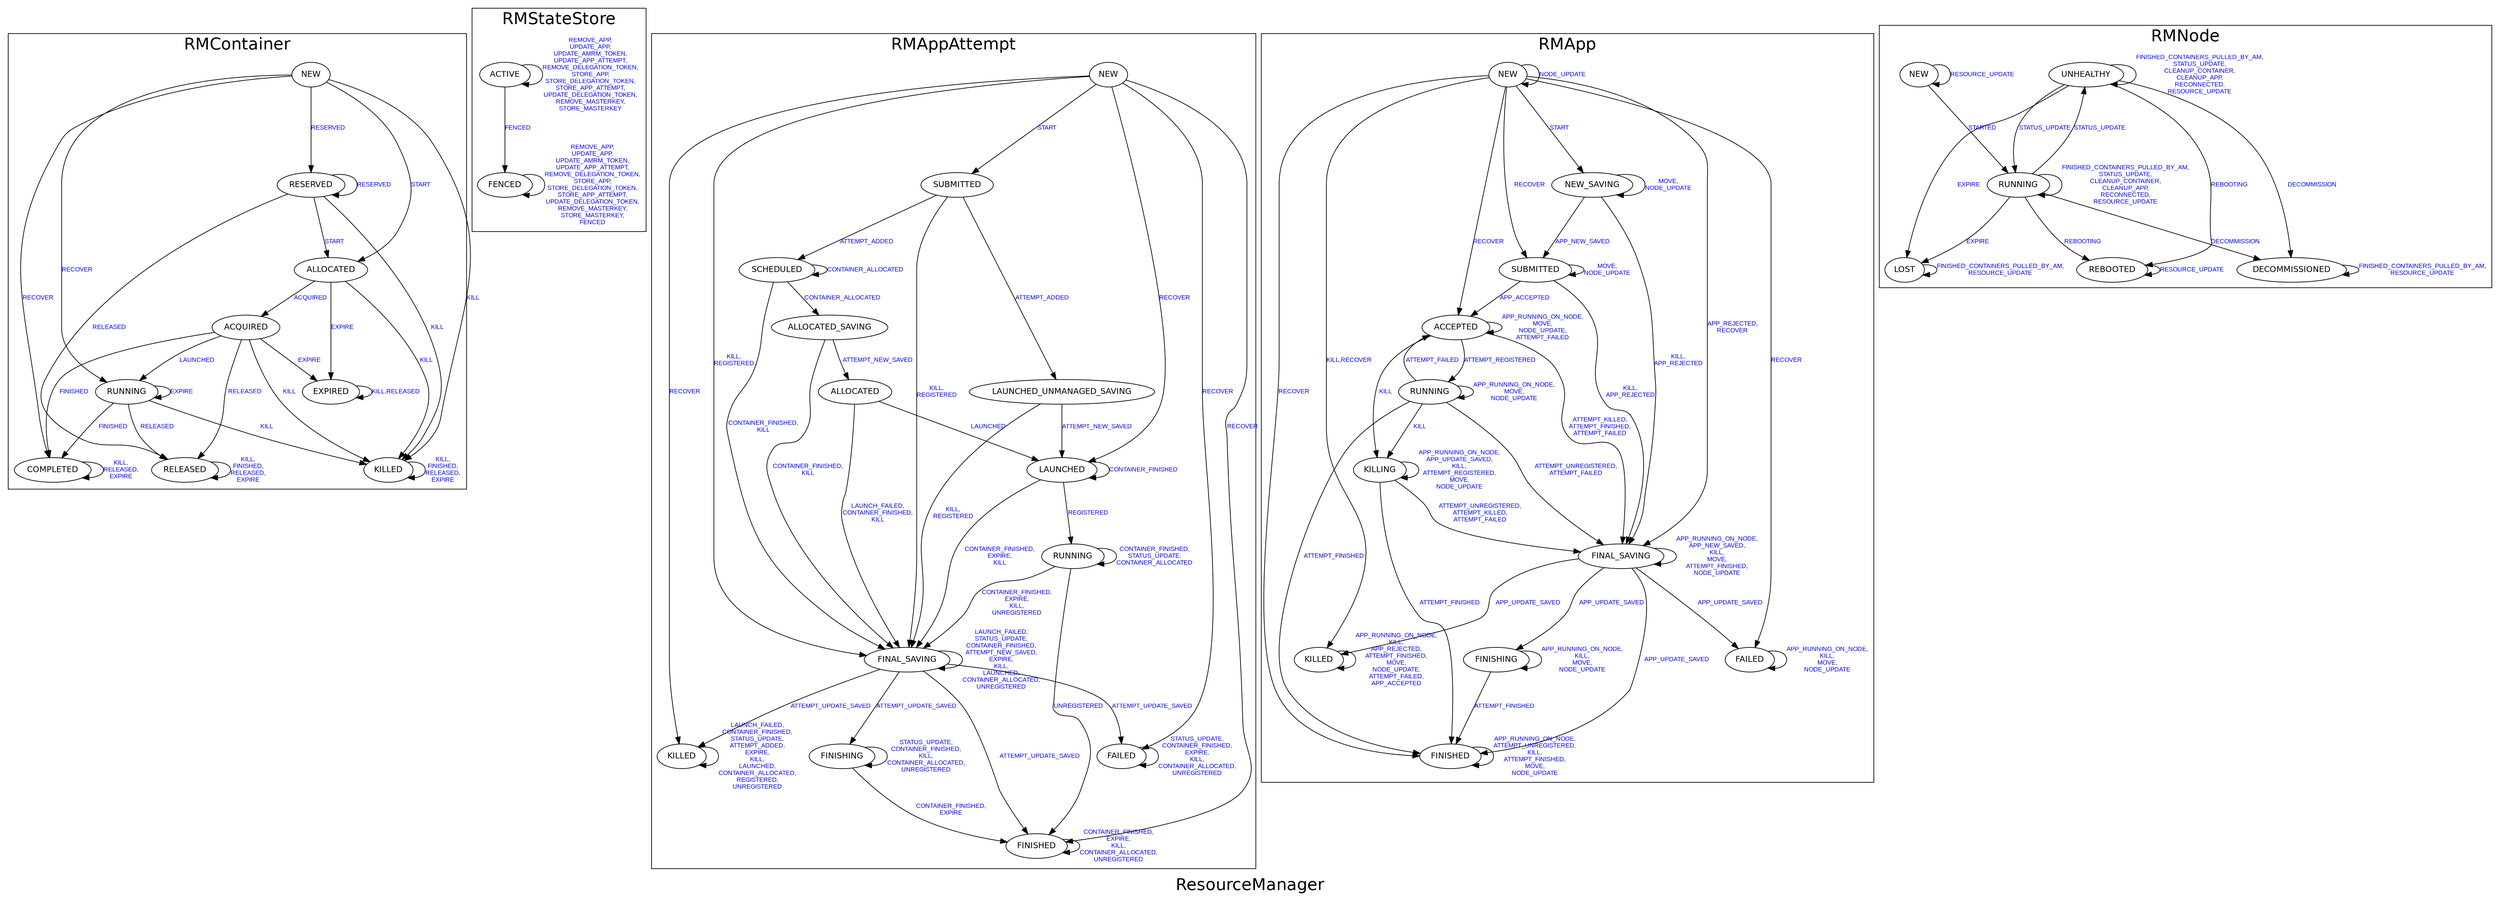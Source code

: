 digraph ResourceManager {
graph [ label="ResourceManager", fontsize=24, fontname=Helvetica];
node [fontsize=12, fontname=Helvetica];
edge [fontsize=9, fontcolor=blue, fontname=Arial];
subgraph cluster_RMContainer {
label="RMContainer"
  "RMContainer.RUNNING" [ label = RUNNING ];
  "RMContainer.RUNNING" -> "RMContainer.KILLED" [ label = "KILL" ];
  "RMContainer.RUNNING" -> "RMContainer.COMPLETED" [ label = "FINISHED" ];
  "RMContainer.RUNNING" -> "RMContainer.RELEASED" [ label = "RELEASED" ];
  "RMContainer.RUNNING" -> "RMContainer.RUNNING" [ label = "EXPIRE" ];
  "RMContainer.COMPLETED" [ label = COMPLETED ];
  "RMContainer.COMPLETED" -> "RMContainer.COMPLETED" [ label = "KILL,\nRELEASED,\nEXPIRE" ];
  "RMContainer.ALLOCATED" [ label = ALLOCATED ];
  "RMContainer.ALLOCATED" -> "RMContainer.KILLED" [ label = "KILL" ];
  "RMContainer.ALLOCATED" -> "RMContainer.ACQUIRED" [ label = "ACQUIRED" ];
  "RMContainer.ALLOCATED" -> "RMContainer.EXPIRED" [ label = "EXPIRE" ];
  "RMContainer.ACQUIRED" [ label = ACQUIRED ];
  "RMContainer.ACQUIRED" -> "RMContainer.KILLED" [ label = "KILL" ];
  "RMContainer.ACQUIRED" -> "RMContainer.COMPLETED" [ label = "FINISHED" ];
  "RMContainer.ACQUIRED" -> "RMContainer.RUNNING" [ label = "LAUNCHED" ];
  "RMContainer.ACQUIRED" -> "RMContainer.RELEASED" [ label = "RELEASED" ];
  "RMContainer.ACQUIRED" -> "RMContainer.EXPIRED" [ label = "EXPIRE" ];
  "RMContainer.KILLED" [ label = KILLED ];
  "RMContainer.KILLED" -> "RMContainer.KILLED" [ label = "KILL,\nFINISHED,\nRELEASED,\nEXPIRE" ];
  "RMContainer.RESERVED" [ label = RESERVED ];
  "RMContainer.RESERVED" -> "RMContainer.KILLED" [ label = "KILL" ];
  "RMContainer.RESERVED" -> "RMContainer.RESERVED" [ label = "RESERVED" ];
  "RMContainer.RESERVED" -> "RMContainer.ALLOCATED" [ label = "START" ];
  "RMContainer.RESERVED" -> "RMContainer.RELEASED" [ label = "RELEASED" ];
  "RMContainer.EXPIRED" [ label = EXPIRED ];
  "RMContainer.EXPIRED" -> "RMContainer.EXPIRED" [ label = "KILL,RELEASED" ];
  "RMContainer.NEW" [ label = NEW ];
  "RMContainer.NEW" -> "RMContainer.KILLED" [ label = "KILL" ];
  "RMContainer.NEW" -> "RMContainer.RESERVED" [ label = "RESERVED" ];
  "RMContainer.NEW" -> "RMContainer.ALLOCATED" [ label = "START" ];
  "RMContainer.NEW" -> "RMContainer.RUNNING" [ label = "RECOVER" ];
  "RMContainer.NEW" -> "RMContainer.COMPLETED" [ label = "RECOVER" ];
  "RMContainer.RELEASED" [ label = RELEASED ];
  "RMContainer.RELEASED" -> "RMContainer.RELEASED" [ label = "KILL,\nFINISHED,\nRELEASED,\nEXPIRE" ];
}

subgraph cluster_RMStateStore {
label="RMStateStore"
  "RMStateStore.ACTIVE" [ label = ACTIVE ];
  "RMStateStore.ACTIVE" -> "RMStateStore.ACTIVE" [ label = "REMOVE_APP,\nUPDATE_APP,\nUPDATE_AMRM_TOKEN,\nUPDATE_APP_ATTEMPT,\nREMOVE_DELEGATION_TOKEN,\nSTORE_APP,\nSTORE_DELEGATION_TOKEN,\nSTORE_APP_ATTEMPT,\nUPDATE_DELEGATION_TOKEN,\nREMOVE_MASTERKEY,\nSTORE_MASTERKEY" ];
  "RMStateStore.ACTIVE" -> "RMStateStore.FENCED" [ label = "FENCED" ];
  "RMStateStore.FENCED" [ label = FENCED ];
  "RMStateStore.FENCED" -> "RMStateStore.FENCED" [ label = "REMOVE_APP,\nUPDATE_APP,\nUPDATE_AMRM_TOKEN,\nUPDATE_APP_ATTEMPT,\nREMOVE_DELEGATION_TOKEN,\nSTORE_APP,\nSTORE_DELEGATION_TOKEN,\nSTORE_APP_ATTEMPT,\nUPDATE_DELEGATION_TOKEN,\nREMOVE_MASTERKEY,\nSTORE_MASTERKEY,\nFENCED" ];
}

subgraph cluster_RMAppAttempt {
label="RMAppAttempt"
  "RMAppAttempt.LAUNCHED" [ label = LAUNCHED ];
  "RMAppAttempt.LAUNCHED" -> "RMAppAttempt.LAUNCHED" [ label = "CONTAINER_FINISHED" ];
  "RMAppAttempt.LAUNCHED" -> "RMAppAttempt.FINAL_SAVING" [ label = "CONTAINER_FINISHED,\nEXPIRE,\nKILL" ];
  "RMAppAttempt.LAUNCHED" -> "RMAppAttempt.RUNNING" [ label = "REGISTERED" ];
  "RMAppAttempt.SCHEDULED" [ label = SCHEDULED ];
  "RMAppAttempt.SCHEDULED" -> "RMAppAttempt.FINAL_SAVING" [ label = "CONTAINER_FINISHED,\nKILL" ];
  "RMAppAttempt.SCHEDULED" -> "RMAppAttempt.SCHEDULED" [ label = "CONTAINER_ALLOCATED" ];
  "RMAppAttempt.SCHEDULED" -> "RMAppAttempt.ALLOCATED_SAVING" [ label = "CONTAINER_ALLOCATED" ];
  "RMAppAttempt.SUBMITTED" [ label = SUBMITTED ];
  "RMAppAttempt.SUBMITTED" -> "RMAppAttempt.SCHEDULED" [ label = "ATTEMPT_ADDED" ];
  "RMAppAttempt.SUBMITTED" -> "RMAppAttempt.LAUNCHED_UNMANAGED_SAVING" [ label = "ATTEMPT_ADDED" ];
  "RMAppAttempt.SUBMITTED" -> "RMAppAttempt.FINAL_SAVING" [ label = "KILL,\nREGISTERED" ];
  "RMAppAttempt.NEW" [ label = NEW ];
  "RMAppAttempt.NEW" -> "RMAppAttempt.LAUNCHED" [ label = "RECOVER" ];
  "RMAppAttempt.NEW" -> "RMAppAttempt.FAILED" [ label = "RECOVER" ];
  "RMAppAttempt.NEW" -> "RMAppAttempt.FINISHED" [ label = "RECOVER" ];
  "RMAppAttempt.NEW" -> "RMAppAttempt.KILLED" [ label = "RECOVER" ];
  "RMAppAttempt.NEW" -> "RMAppAttempt.SUBMITTED" [ label = "START" ];
  "RMAppAttempt.NEW" -> "RMAppAttempt.FINAL_SAVING" [ label = "KILL,\nREGISTERED" ];
  "RMAppAttempt.LAUNCHED_UNMANAGED_SAVING" [ label = LAUNCHED_UNMANAGED_SAVING ];
  "RMAppAttempt.LAUNCHED_UNMANAGED_SAVING" -> "RMAppAttempt.LAUNCHED" [ label = "ATTEMPT_NEW_SAVED" ];
  "RMAppAttempt.LAUNCHED_UNMANAGED_SAVING" -> "RMAppAttempt.FINAL_SAVING" [ label = "KILL,\nREGISTERED" ];
  "RMAppAttempt.ALLOCATED_SAVING" [ label = ALLOCATED_SAVING ];
  "RMAppAttempt.ALLOCATED_SAVING" -> "RMAppAttempt.FINAL_SAVING" [ label = "CONTAINER_FINISHED,\nKILL" ];
  "RMAppAttempt.ALLOCATED_SAVING" -> "RMAppAttempt.ALLOCATED" [ label = "ATTEMPT_NEW_SAVED" ];
  "RMAppAttempt.FINISHING" [ label = FINISHING ];
  "RMAppAttempt.FINISHING" -> "RMAppAttempt.FINISHING" [ label = "STATUS_UPDATE,\nCONTAINER_FINISHED,\nKILL,\nCONTAINER_ALLOCATED,\nUNREGISTERED" ];
  "RMAppAttempt.FINISHING" -> "RMAppAttempt.FINISHED" [ label = "CONTAINER_FINISHED,\nEXPIRE" ];
  "RMAppAttempt.RUNNING" [ label = RUNNING ];
  "RMAppAttempt.RUNNING" -> "RMAppAttempt.RUNNING" [ label = "CONTAINER_FINISHED,\nSTATUS_UPDATE,\nCONTAINER_ALLOCATED" ];
  "RMAppAttempt.RUNNING" -> "RMAppAttempt.FINAL_SAVING" [ label = "CONTAINER_FINISHED,\nEXPIRE,\nKILL,\nUNREGISTERED" ];
  "RMAppAttempt.RUNNING" -> "RMAppAttempt.FINISHED" [ label = "UNREGISTERED" ];
  "RMAppAttempt.FAILED" [ label = FAILED ];
  "RMAppAttempt.FAILED" -> "RMAppAttempt.FAILED" [ label = "STATUS_UPDATE,\nCONTAINER_FINISHED,\nEXPIRE,\nKILL,\nCONTAINER_ALLOCATED,\nUNREGISTERED" ];
  "RMAppAttempt.FINAL_SAVING" [ label = FINAL_SAVING ];
  "RMAppAttempt.FINAL_SAVING" -> "RMAppAttempt.FINAL_SAVING" [ label = "LAUNCH_FAILED,\nSTATUS_UPDATE,\nCONTAINER_FINISHED,\nATTEMPT_NEW_SAVED,\nEXPIRE,\nKILL,\nLAUNCHED,\nCONTAINER_ALLOCATED,\nUNREGISTERED" ];
  "RMAppAttempt.FINAL_SAVING" -> "RMAppAttempt.FAILED" [ label = "ATTEMPT_UPDATE_SAVED" ];
  "RMAppAttempt.FINAL_SAVING" -> "RMAppAttempt.FINISHING" [ label = "ATTEMPT_UPDATE_SAVED" ];
  "RMAppAttempt.FINAL_SAVING" -> "RMAppAttempt.FINISHED" [ label = "ATTEMPT_UPDATE_SAVED" ];
  "RMAppAttempt.FINAL_SAVING" -> "RMAppAttempt.KILLED" [ label = "ATTEMPT_UPDATE_SAVED" ];
  "RMAppAttempt.FINISHED" [ label = FINISHED ];
  "RMAppAttempt.FINISHED" -> "RMAppAttempt.FINISHED" [ label = "CONTAINER_FINISHED,\nEXPIRE,\nKILL,\nCONTAINER_ALLOCATED,\nUNREGISTERED" ];
  "RMAppAttempt.KILLED" [ label = KILLED ];
  "RMAppAttempt.KILLED" -> "RMAppAttempt.KILLED" [ label = "LAUNCH_FAILED,\nCONTAINER_FINISHED,\nSTATUS_UPDATE,\nATTEMPT_ADDED,\nEXPIRE,\nKILL,\nLAUNCHED,\nCONTAINER_ALLOCATED,\nREGISTERED,\nUNREGISTERED" ];
  "RMAppAttempt.ALLOCATED" [ label = ALLOCATED ];
  "RMAppAttempt.ALLOCATED" -> "RMAppAttempt.FINAL_SAVING" [ label = "LAUNCH_FAILED,\nCONTAINER_FINISHED,\nKILL" ];
  "RMAppAttempt.ALLOCATED" -> "RMAppAttempt.LAUNCHED" [ label = "LAUNCHED" ];
}

subgraph cluster_RMApp {
label="RMApp"
  "RMApp.ACCEPTED" [ label = ACCEPTED ];
  "RMApp.ACCEPTED" -> "RMApp.ACCEPTED" [ label = "APP_RUNNING_ON_NODE,\nMOVE,\nNODE_UPDATE,\nATTEMPT_FAILED" ];
  "RMApp.ACCEPTED" -> "RMApp.KILLING" [ label = "KILL" ];
  "RMApp.ACCEPTED" -> "RMApp.FINAL_SAVING" [ label = "ATTEMPT_KILLED,\nATTEMPT_FINISHED,\nATTEMPT_FAILED" ];
  "RMApp.ACCEPTED" -> "RMApp.RUNNING" [ label = "ATTEMPT_REGISTERED" ];
  "RMApp.FINISHED" [ label = FINISHED ];
  "RMApp.FINISHED" -> "RMApp.FINISHED" [ label = "APP_RUNNING_ON_NODE,\nATTEMPT_UNREGISTERED,\nKILL,\nATTEMPT_FINISHED,\nMOVE,\nNODE_UPDATE" ];
  "RMApp.RUNNING" [ label = RUNNING ];
  "RMApp.RUNNING" -> "RMApp.RUNNING" [ label = "APP_RUNNING_ON_NODE,\nMOVE,\nNODE_UPDATE" ];
  "RMApp.RUNNING" -> "RMApp.FINAL_SAVING" [ label = "ATTEMPT_UNREGISTERED,\nATTEMPT_FAILED" ];
  "RMApp.RUNNING" -> "RMApp.KILLING" [ label = "KILL" ];
  "RMApp.RUNNING" -> "RMApp.FINISHED" [ label = "ATTEMPT_FINISHED" ];
  "RMApp.RUNNING" -> "RMApp.ACCEPTED" [ label = "ATTEMPT_FAILED" ];
  "RMApp.NEW_SAVING" [ label = NEW_SAVING ];
  "RMApp.NEW_SAVING" -> "RMApp.SUBMITTED" [ label = "APP_NEW_SAVED" ];
  "RMApp.NEW_SAVING" -> "RMApp.FINAL_SAVING" [ label = "KILL,\nAPP_REJECTED" ];
  "RMApp.NEW_SAVING" -> "RMApp.NEW_SAVING" [ label = "MOVE,\nNODE_UPDATE" ];
  "RMApp.SUBMITTED" [ label = SUBMITTED ];
  "RMApp.SUBMITTED" -> "RMApp.FINAL_SAVING" [ label = "KILL,\nAPP_REJECTED" ];
  "RMApp.SUBMITTED" -> "RMApp.SUBMITTED" [ label = "MOVE,\nNODE_UPDATE" ];
  "RMApp.SUBMITTED" -> "RMApp.ACCEPTED" [ label = "APP_ACCEPTED" ];
  "RMApp.KILLED" [ label = KILLED ];
  "RMApp.KILLED" -> "RMApp.KILLED" [ label = "APP_RUNNING_ON_NODE,\nKILL,\nAPP_REJECTED,\nATTEMPT_FINISHED,\nMOVE,\nNODE_UPDATE,\nATTEMPT_FAILED,\nAPP_ACCEPTED" ];
  "RMApp.FINISHING" [ label = FINISHING ];
  "RMApp.FINISHING" -> "RMApp.FINISHING" [ label = "APP_RUNNING_ON_NODE,\nKILL,\nMOVE,\nNODE_UPDATE" ];
  "RMApp.FINISHING" -> "RMApp.FINISHED" [ label = "ATTEMPT_FINISHED" ];
  "RMApp.KILLING" [ label = KILLING ];
  "RMApp.KILLING" -> "RMApp.KILLING" [ label = "APP_RUNNING_ON_NODE,\nAPP_UPDATE_SAVED,\nKILL,\nATTEMPT_REGISTERED,\nMOVE,\nNODE_UPDATE" ];
  "RMApp.KILLING" -> "RMApp.FINAL_SAVING" [ label = "ATTEMPT_UNREGISTERED,\nATTEMPT_KILLED,\nATTEMPT_FAILED" ];
  "RMApp.KILLING" -> "RMApp.FINISHED" [ label = "ATTEMPT_FINISHED" ];
  "RMApp.NEW" [ label = NEW ];
  "RMApp.NEW" -> "RMApp.KILLED" [ label = "KILL,RECOVER" ];
  "RMApp.NEW" -> "RMApp.FINAL_SAVING" [ label = "APP_REJECTED,\nRECOVER" ];
  "RMApp.NEW" -> "RMApp.NEW_SAVING" [ label = "START" ];
  "RMApp.NEW" -> "RMApp.NEW" [ label = "NODE_UPDATE" ];
  "RMApp.NEW" -> "RMApp.SUBMITTED" [ label = "RECOVER" ];
  "RMApp.NEW" -> "RMApp.ACCEPTED" [ label = "RECOVER" ];
  "RMApp.NEW" -> "RMApp.FINISHED" [ label = "RECOVER" ];
  "RMApp.NEW" -> "RMApp.FAILED" [ label = "RECOVER" ];
  "RMApp.FINAL_SAVING" [ label = FINAL_SAVING ];
  "RMApp.FINAL_SAVING" -> "RMApp.FINAL_SAVING" [ label = "APP_RUNNING_ON_NODE,\nAPP_NEW_SAVED,\nKILL,\nMOVE,\nATTEMPT_FINISHED,\nNODE_UPDATE" ];
  "RMApp.FINAL_SAVING" -> "RMApp.FINISHING" [ label = "APP_UPDATE_SAVED" ];
  "RMApp.FINAL_SAVING" -> "RMApp.FINISHED" [ label = "APP_UPDATE_SAVED" ];
  "RMApp.FINAL_SAVING" -> "RMApp.FAILED" [ label = "APP_UPDATE_SAVED" ];
  "RMApp.FINAL_SAVING" -> "RMApp.KILLED" [ label = "APP_UPDATE_SAVED" ];
  "RMApp.FAILED" [ label = FAILED ];
  "RMApp.FAILED" -> "RMApp.FAILED" [ label = "APP_RUNNING_ON_NODE,\nKILL,\nMOVE,\nNODE_UPDATE" ];
}

subgraph cluster_RMNode {
label="RMNode"
  "RMNode.LOST" [ label = LOST ];
  "RMNode.LOST" -> "RMNode.LOST" [ label = "FINISHED_CONTAINERS_PULLED_BY_AM,\nRESOURCE_UPDATE" ];
  "RMNode.UNHEALTHY" [ label = UNHEALTHY ];
  "RMNode.UNHEALTHY" -> "RMNode.UNHEALTHY" [ label = "FINISHED_CONTAINERS_PULLED_BY_AM,\nSTATUS_UPDATE,\nCLEANUP_CONTAINER,\nCLEANUP_APP,\nRECONNECTED,\nRESOURCE_UPDATE" ];
  "RMNode.UNHEALTHY" -> "RMNode.LOST" [ label = "EXPIRE" ];
  "RMNode.UNHEALTHY" -> "RMNode.RUNNING" [ label = "STATUS_UPDATE" ];
  "RMNode.UNHEALTHY" -> "RMNode.REBOOTED" [ label = "REBOOTING" ];
  "RMNode.UNHEALTHY" -> "RMNode.DECOMMISSIONED" [ label = "DECOMMISSION" ];
  "RMNode.NEW" [ label = NEW ];
  "RMNode.NEW" -> "RMNode.RUNNING" [ label = "STARTED" ];
  "RMNode.NEW" -> "RMNode.NEW" [ label = "RESOURCE_UPDATE" ];
  "RMNode.RUNNING" [ label = RUNNING ];
  "RMNode.RUNNING" -> "RMNode.RUNNING" [ label = "FINISHED_CONTAINERS_PULLED_BY_AM,\nSTATUS_UPDATE,\nCLEANUP_CONTAINER,\nCLEANUP_APP,\nRECONNECTED,\nRESOURCE_UPDATE" ];
  "RMNode.RUNNING" -> "RMNode.LOST" [ label = "EXPIRE" ];
  "RMNode.RUNNING" -> "RMNode.UNHEALTHY" [ label = "STATUS_UPDATE" ];
  "RMNode.RUNNING" -> "RMNode.REBOOTED" [ label = "REBOOTING" ];
  "RMNode.RUNNING" -> "RMNode.DECOMMISSIONED" [ label = "DECOMMISSION" ];
  "RMNode.DECOMMISSIONED" [ label = DECOMMISSIONED ];
  "RMNode.DECOMMISSIONED" -> "RMNode.DECOMMISSIONED" [ label = "FINISHED_CONTAINERS_PULLED_BY_AM,\nRESOURCE_UPDATE" ];
  "RMNode.REBOOTED" [ label = REBOOTED ];
  "RMNode.REBOOTED" -> "RMNode.REBOOTED" [ label = "RESOURCE_UPDATE" ];
}

}
